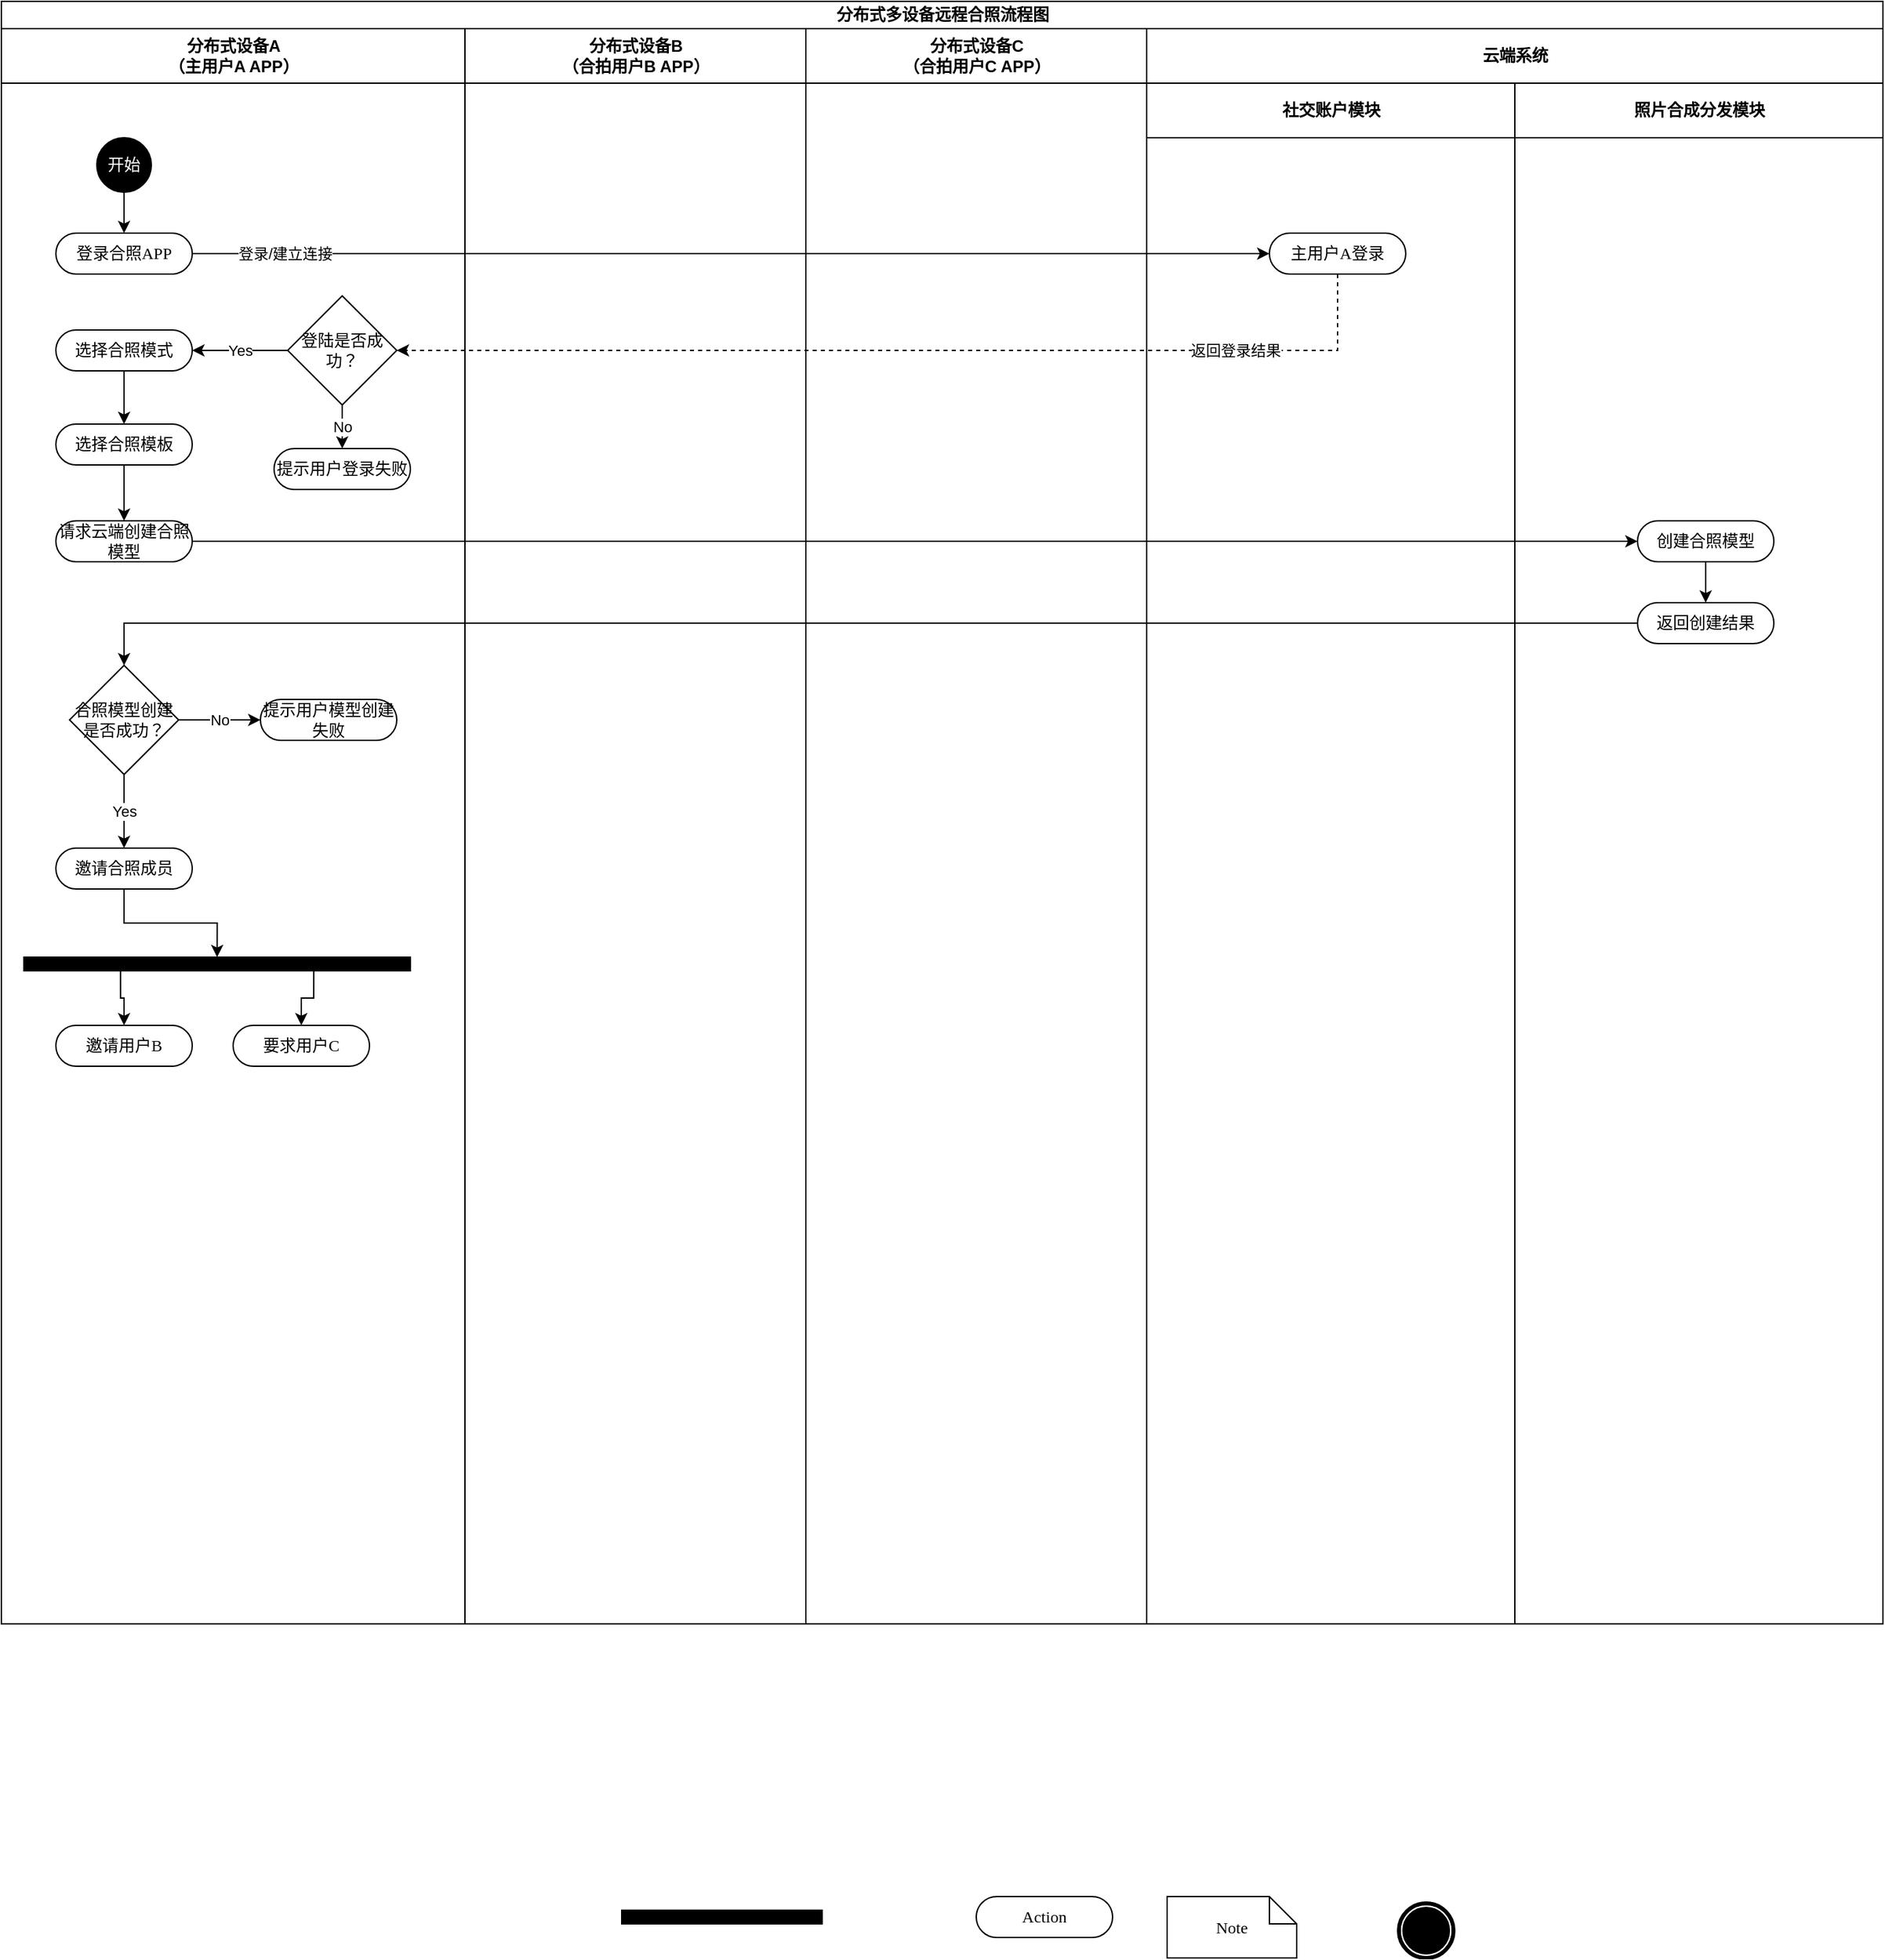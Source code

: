 <mxfile version="13.5.3" type="github">
  <diagram name="Page-1" id="0783ab3e-0a74-02c8-0abd-f7b4e66b4bec">
    <mxGraphModel dx="2272" dy="794" grid="1" gridSize="10" guides="1" tooltips="1" connect="1" arrows="1" fold="1" page="1" pageScale="1" pageWidth="850" pageHeight="1100" background="#ffffff" math="0" shadow="0">
      <root>
        <mxCell id="0" />
        <mxCell id="1" parent="0" />
        <mxCell id="1c1d494c118603dd-1" value="分布式多设备远程合照流程图" style="swimlane;html=1;childLayout=stackLayout;startSize=20;rounded=0;shadow=0;comic=0;labelBackgroundColor=none;strokeWidth=1;fontFamily=Verdana;fontSize=12;align=center;" parent="1" vertex="1">
          <mxGeometry x="-30" y="20" width="1380" height="1190" as="geometry" />
        </mxCell>
        <mxCell id="RcqD7VYJ0ZPKt785OFSW-45" style="edgeStyle=orthogonalEdgeStyle;rounded=0;orthogonalLoop=1;jettySize=auto;html=1;exitX=1;exitY=0.5;exitDx=0;exitDy=0;entryX=0;entryY=0.5;entryDx=0;entryDy=0;" edge="1" parent="1c1d494c118603dd-1" source="RcqD7VYJ0ZPKt785OFSW-37" target="RcqD7VYJ0ZPKt785OFSW-43">
          <mxGeometry relative="1" as="geometry">
            <mxPoint x="140" y="386" as="sourcePoint" />
          </mxGeometry>
        </mxCell>
        <mxCell id="RcqD7VYJ0ZPKt785OFSW-49" style="edgeStyle=orthogonalEdgeStyle;rounded=0;orthogonalLoop=1;jettySize=auto;html=1;exitX=0;exitY=0.5;exitDx=0;exitDy=0;entryX=0.5;entryY=0;entryDx=0;entryDy=0;" edge="1" parent="1c1d494c118603dd-1" source="RcqD7VYJ0ZPKt785OFSW-47" target="RcqD7VYJ0ZPKt785OFSW-44">
          <mxGeometry relative="1" as="geometry" />
        </mxCell>
        <mxCell id="1c1d494c118603dd-2" value="分布式设备A&lt;br&gt;（主用户A APP）" style="swimlane;html=1;startSize=40;" parent="1c1d494c118603dd-1" vertex="1">
          <mxGeometry y="20" width="340" height="1170" as="geometry" />
        </mxCell>
        <mxCell id="RcqD7VYJ0ZPKt785OFSW-34" value="登录合照APP" style="rounded=1;whiteSpace=wrap;html=1;shadow=0;comic=0;labelBackgroundColor=none;strokeWidth=1;fontFamily=Verdana;fontSize=12;align=center;arcSize=50;" vertex="1" parent="1c1d494c118603dd-2">
          <mxGeometry x="40" y="150" width="100" height="30" as="geometry" />
        </mxCell>
        <mxCell id="RcqD7VYJ0ZPKt785OFSW-38" style="edgeStyle=orthogonalEdgeStyle;rounded=0;orthogonalLoop=1;jettySize=auto;html=1;exitX=0.5;exitY=1;exitDx=0;exitDy=0;entryX=0.5;entryY=0;entryDx=0;entryDy=0;" edge="1" parent="1c1d494c118603dd-2" source="60571a20871a0731-4" target="RcqD7VYJ0ZPKt785OFSW-34">
          <mxGeometry relative="1" as="geometry" />
        </mxCell>
        <mxCell id="60571a20871a0731-4" value="&lt;font color=&quot;#ffffff&quot;&gt;开始&lt;/font&gt;" style="ellipse;whiteSpace=wrap;html=1;rounded=0;shadow=0;comic=0;labelBackgroundColor=none;strokeWidth=1;fillColor=#000000;fontFamily=Verdana;fontSize=12;align=center;" parent="1c1d494c118603dd-2" vertex="1">
          <mxGeometry x="70" y="80" width="40" height="40" as="geometry" />
        </mxCell>
        <mxCell id="RcqD7VYJ0ZPKt785OFSW-51" value="No" style="edgeStyle=orthogonalEdgeStyle;rounded=0;orthogonalLoop=1;jettySize=auto;html=1;exitX=1;exitY=0.5;exitDx=0;exitDy=0;entryX=0;entryY=0.5;entryDx=0;entryDy=0;" edge="1" parent="1c1d494c118603dd-2" source="RcqD7VYJ0ZPKt785OFSW-44" target="RcqD7VYJ0ZPKt785OFSW-50">
          <mxGeometry relative="1" as="geometry" />
        </mxCell>
        <mxCell id="RcqD7VYJ0ZPKt785OFSW-52" value="Yes" style="edgeStyle=orthogonalEdgeStyle;rounded=0;orthogonalLoop=1;jettySize=auto;html=1;exitX=0.5;exitY=1;exitDx=0;exitDy=0;entryX=0.5;entryY=0;entryDx=0;entryDy=0;" edge="1" parent="1c1d494c118603dd-2" source="RcqD7VYJ0ZPKt785OFSW-44" target="RcqD7VYJ0ZPKt785OFSW-42">
          <mxGeometry relative="1" as="geometry" />
        </mxCell>
        <mxCell id="RcqD7VYJ0ZPKt785OFSW-44" value="合照模型创建是否成功？" style="rhombus;whiteSpace=wrap;html=1;" vertex="1" parent="1c1d494c118603dd-2">
          <mxGeometry x="50" y="467" width="80" height="80" as="geometry" />
        </mxCell>
        <mxCell id="RcqD7VYJ0ZPKt785OFSW-54" style="edgeStyle=orthogonalEdgeStyle;rounded=0;orthogonalLoop=1;jettySize=auto;html=1;exitX=0.5;exitY=1;exitDx=0;exitDy=0;entryX=0.5;entryY=0;entryDx=0;entryDy=0;" edge="1" parent="1c1d494c118603dd-2" source="RcqD7VYJ0ZPKt785OFSW-42" target="RcqD7VYJ0ZPKt785OFSW-53">
          <mxGeometry relative="1" as="geometry" />
        </mxCell>
        <mxCell id="RcqD7VYJ0ZPKt785OFSW-42" value="邀请合照成员" style="rounded=1;whiteSpace=wrap;html=1;shadow=0;comic=0;labelBackgroundColor=none;strokeWidth=1;fontFamily=Verdana;fontSize=12;align=center;arcSize=50;" vertex="1" parent="1c1d494c118603dd-2">
          <mxGeometry x="40" y="601" width="100" height="30" as="geometry" />
        </mxCell>
        <mxCell id="RcqD7VYJ0ZPKt785OFSW-73" style="edgeStyle=orthogonalEdgeStyle;rounded=0;orthogonalLoop=1;jettySize=auto;html=1;exitX=0.5;exitY=1;exitDx=0;exitDy=0;entryX=0.5;entryY=0;entryDx=0;entryDy=0;" edge="1" parent="1c1d494c118603dd-2" source="RcqD7VYJ0ZPKt785OFSW-65" target="RcqD7VYJ0ZPKt785OFSW-36">
          <mxGeometry relative="1" as="geometry" />
        </mxCell>
        <mxCell id="RcqD7VYJ0ZPKt785OFSW-65" value="选择合照模式" style="rounded=1;whiteSpace=wrap;html=1;shadow=0;comic=0;labelBackgroundColor=none;strokeWidth=1;fontFamily=Verdana;fontSize=12;align=center;arcSize=50;" vertex="1" parent="1c1d494c118603dd-2">
          <mxGeometry x="40" y="221" width="100" height="30" as="geometry" />
        </mxCell>
        <mxCell id="RcqD7VYJ0ZPKt785OFSW-74" style="edgeStyle=orthogonalEdgeStyle;rounded=0;orthogonalLoop=1;jettySize=auto;html=1;exitX=0.5;exitY=1;exitDx=0;exitDy=0;entryX=0.5;entryY=0;entryDx=0;entryDy=0;" edge="1" parent="1c1d494c118603dd-2" source="RcqD7VYJ0ZPKt785OFSW-36" target="RcqD7VYJ0ZPKt785OFSW-37">
          <mxGeometry relative="1" as="geometry" />
        </mxCell>
        <mxCell id="RcqD7VYJ0ZPKt785OFSW-36" value="选择合照模板" style="rounded=1;whiteSpace=wrap;html=1;shadow=0;comic=0;labelBackgroundColor=none;strokeWidth=1;fontFamily=Verdana;fontSize=12;align=center;arcSize=50;" vertex="1" parent="1c1d494c118603dd-2">
          <mxGeometry x="40" y="290" width="100" height="30" as="geometry" />
        </mxCell>
        <mxCell id="RcqD7VYJ0ZPKt785OFSW-37" value="请求云端创建合照模型" style="rounded=1;whiteSpace=wrap;html=1;shadow=0;comic=0;labelBackgroundColor=none;strokeWidth=1;fontFamily=Verdana;fontSize=12;align=center;arcSize=50;" vertex="1" parent="1c1d494c118603dd-2">
          <mxGeometry x="40" y="361" width="100" height="30" as="geometry" />
        </mxCell>
        <mxCell id="RcqD7VYJ0ZPKt785OFSW-56" value="邀请用户B" style="rounded=1;whiteSpace=wrap;html=1;shadow=0;comic=0;labelBackgroundColor=none;strokeWidth=1;fontFamily=Verdana;fontSize=12;align=center;arcSize=50;" vertex="1" parent="1c1d494c118603dd-2">
          <mxGeometry x="40" y="731" width="100" height="30" as="geometry" />
        </mxCell>
        <mxCell id="RcqD7VYJ0ZPKt785OFSW-55" value="要求用户C" style="rounded=1;whiteSpace=wrap;html=1;shadow=0;comic=0;labelBackgroundColor=none;strokeWidth=1;fontFamily=Verdana;fontSize=12;align=center;arcSize=50;" vertex="1" parent="1c1d494c118603dd-2">
          <mxGeometry x="170" y="731" width="100" height="30" as="geometry" />
        </mxCell>
        <mxCell id="RcqD7VYJ0ZPKt785OFSW-50" value="提示用户模型创建失败" style="rounded=1;whiteSpace=wrap;html=1;shadow=0;comic=0;labelBackgroundColor=none;strokeWidth=1;fontFamily=Verdana;fontSize=12;align=center;arcSize=50;" vertex="1" parent="1c1d494c118603dd-2">
          <mxGeometry x="190" y="492" width="100" height="30" as="geometry" />
        </mxCell>
        <mxCell id="RcqD7VYJ0ZPKt785OFSW-75" style="edgeStyle=orthogonalEdgeStyle;rounded=0;orthogonalLoop=1;jettySize=auto;html=1;exitX=0.25;exitY=1;exitDx=0;exitDy=0;" edge="1" parent="1c1d494c118603dd-2" source="RcqD7VYJ0ZPKt785OFSW-53" target="RcqD7VYJ0ZPKt785OFSW-56">
          <mxGeometry relative="1" as="geometry" />
        </mxCell>
        <mxCell id="RcqD7VYJ0ZPKt785OFSW-76" style="edgeStyle=orthogonalEdgeStyle;rounded=0;orthogonalLoop=1;jettySize=auto;html=1;exitX=0.75;exitY=1;exitDx=0;exitDy=0;" edge="1" parent="1c1d494c118603dd-2" source="RcqD7VYJ0ZPKt785OFSW-53" target="RcqD7VYJ0ZPKt785OFSW-55">
          <mxGeometry relative="1" as="geometry" />
        </mxCell>
        <mxCell id="RcqD7VYJ0ZPKt785OFSW-53" value="" style="whiteSpace=wrap;html=1;rounded=0;shadow=0;comic=0;labelBackgroundColor=none;strokeWidth=1;fillColor=#000000;fontFamily=Verdana;fontSize=12;align=center;rotation=0;" vertex="1" parent="1c1d494c118603dd-2">
          <mxGeometry x="16.5" y="681" width="283.5" height="10" as="geometry" />
        </mxCell>
        <mxCell id="RcqD7VYJ0ZPKt785OFSW-70" value="Yes" style="edgeStyle=orthogonalEdgeStyle;rounded=0;orthogonalLoop=1;jettySize=auto;html=1;exitX=0;exitY=0.5;exitDx=0;exitDy=0;" edge="1" parent="1c1d494c118603dd-2" source="RcqD7VYJ0ZPKt785OFSW-69" target="RcqD7VYJ0ZPKt785OFSW-65">
          <mxGeometry relative="1" as="geometry" />
        </mxCell>
        <mxCell id="RcqD7VYJ0ZPKt785OFSW-72" value="No" style="edgeStyle=orthogonalEdgeStyle;rounded=0;orthogonalLoop=1;jettySize=auto;html=1;exitX=0.5;exitY=1;exitDx=0;exitDy=0;entryX=0.5;entryY=0;entryDx=0;entryDy=0;" edge="1" parent="1c1d494c118603dd-2" source="RcqD7VYJ0ZPKt785OFSW-69" target="RcqD7VYJ0ZPKt785OFSW-71">
          <mxGeometry relative="1" as="geometry" />
        </mxCell>
        <mxCell id="RcqD7VYJ0ZPKt785OFSW-69" value="登陆是否成功？" style="rhombus;whiteSpace=wrap;html=1;" vertex="1" parent="1c1d494c118603dd-2">
          <mxGeometry x="210" y="196" width="80" height="80" as="geometry" />
        </mxCell>
        <mxCell id="RcqD7VYJ0ZPKt785OFSW-71" value="提示用户登录失败" style="rounded=1;whiteSpace=wrap;html=1;shadow=0;comic=0;labelBackgroundColor=none;strokeWidth=1;fontFamily=Verdana;fontSize=12;align=center;arcSize=50;" vertex="1" parent="1c1d494c118603dd-2">
          <mxGeometry x="200" y="308" width="100" height="30" as="geometry" />
        </mxCell>
        <mxCell id="1c1d494c118603dd-3" value="分布式设备B&lt;br&gt;（合拍用户B APP）" style="swimlane;html=1;startSize=40;" parent="1c1d494c118603dd-1" vertex="1">
          <mxGeometry x="340" y="20" width="250" height="1170" as="geometry" />
        </mxCell>
        <mxCell id="1c1d494c118603dd-4" value="分布式设备C&lt;br&gt;（合拍用户C APP）" style="swimlane;html=1;startSize=40;" parent="1c1d494c118603dd-1" vertex="1">
          <mxGeometry x="590" y="20" width="250" height="1170" as="geometry" />
        </mxCell>
        <mxCell id="RcqD7VYJ0ZPKt785OFSW-1" value="云端系统" style="swimlane;html=1;startSize=40;" vertex="1" parent="1c1d494c118603dd-1">
          <mxGeometry x="840" y="20" width="540" height="1170" as="geometry" />
        </mxCell>
        <mxCell id="RcqD7VYJ0ZPKt785OFSW-57" value="社交账户模块" style="swimlane;html=1;startSize=40;" vertex="1" parent="RcqD7VYJ0ZPKt785OFSW-1">
          <mxGeometry y="40" width="270" height="1130" as="geometry" />
        </mxCell>
        <mxCell id="RcqD7VYJ0ZPKt785OFSW-62" value="主用户A登录" style="rounded=1;whiteSpace=wrap;html=1;shadow=0;comic=0;labelBackgroundColor=none;strokeWidth=1;fontFamily=Verdana;fontSize=12;align=center;arcSize=50;" vertex="1" parent="RcqD7VYJ0ZPKt785OFSW-57">
          <mxGeometry x="90" y="110" width="100" height="30" as="geometry" />
        </mxCell>
        <mxCell id="RcqD7VYJ0ZPKt785OFSW-61" value="照片合成分发模块" style="swimlane;html=1;startSize=40;" vertex="1" parent="RcqD7VYJ0ZPKt785OFSW-1">
          <mxGeometry x="270" y="40" width="270" height="1130" as="geometry" />
        </mxCell>
        <mxCell id="RcqD7VYJ0ZPKt785OFSW-48" style="edgeStyle=orthogonalEdgeStyle;rounded=0;orthogonalLoop=1;jettySize=auto;html=1;exitX=0.5;exitY=1;exitDx=0;exitDy=0;entryX=0.5;entryY=0;entryDx=0;entryDy=0;" edge="1" parent="RcqD7VYJ0ZPKt785OFSW-61" source="RcqD7VYJ0ZPKt785OFSW-43" target="RcqD7VYJ0ZPKt785OFSW-47">
          <mxGeometry relative="1" as="geometry" />
        </mxCell>
        <mxCell id="RcqD7VYJ0ZPKt785OFSW-43" value="创建合照模型" style="rounded=1;whiteSpace=wrap;html=1;shadow=0;comic=0;labelBackgroundColor=none;strokeWidth=1;fontFamily=Verdana;fontSize=12;align=center;arcSize=50;" vertex="1" parent="RcqD7VYJ0ZPKt785OFSW-61">
          <mxGeometry x="90" y="321" width="100" height="30" as="geometry" />
        </mxCell>
        <mxCell id="RcqD7VYJ0ZPKt785OFSW-47" value="返回创建结果" style="rounded=1;whiteSpace=wrap;html=1;shadow=0;comic=0;labelBackgroundColor=none;strokeWidth=1;fontFamily=Verdana;fontSize=12;align=center;arcSize=50;" vertex="1" parent="RcqD7VYJ0ZPKt785OFSW-61">
          <mxGeometry x="90" y="381" width="100" height="30" as="geometry" />
        </mxCell>
        <mxCell id="RcqD7VYJ0ZPKt785OFSW-63" style="edgeStyle=orthogonalEdgeStyle;rounded=0;orthogonalLoop=1;jettySize=auto;html=1;exitX=1;exitY=0.5;exitDx=0;exitDy=0;entryX=0;entryY=0.5;entryDx=0;entryDy=0;" edge="1" parent="1c1d494c118603dd-1" source="RcqD7VYJ0ZPKt785OFSW-34" target="RcqD7VYJ0ZPKt785OFSW-62">
          <mxGeometry relative="1" as="geometry" />
        </mxCell>
        <mxCell id="RcqD7VYJ0ZPKt785OFSW-66" value="登录/建立连接" style="edgeLabel;html=1;align=center;verticalAlign=middle;resizable=0;points=[];" vertex="1" connectable="0" parent="RcqD7VYJ0ZPKt785OFSW-63">
          <mxGeometry x="-0.828" relative="1" as="geometry">
            <mxPoint as="offset" />
          </mxGeometry>
        </mxCell>
        <mxCell id="RcqD7VYJ0ZPKt785OFSW-64" style="edgeStyle=orthogonalEdgeStyle;rounded=0;orthogonalLoop=1;jettySize=auto;html=1;exitX=0.5;exitY=1;exitDx=0;exitDy=0;entryX=1;entryY=0.5;entryDx=0;entryDy=0;dashed=1;" edge="1" parent="1c1d494c118603dd-1" source="RcqD7VYJ0ZPKt785OFSW-62" target="RcqD7VYJ0ZPKt785OFSW-69">
          <mxGeometry relative="1" as="geometry">
            <mxPoint x="300" y="256" as="targetPoint" />
          </mxGeometry>
        </mxCell>
        <mxCell id="RcqD7VYJ0ZPKt785OFSW-68" value="返回登录结果" style="edgeLabel;html=1;align=center;verticalAlign=middle;resizable=0;points=[];" vertex="1" connectable="0" parent="RcqD7VYJ0ZPKt785OFSW-64">
          <mxGeometry x="-0.647" relative="1" as="geometry">
            <mxPoint as="offset" />
          </mxGeometry>
        </mxCell>
        <mxCell id="1c1d494c118603dd-26" value="Note" style="shape=note;whiteSpace=wrap;html=1;rounded=0;shadow=0;comic=0;labelBackgroundColor=none;strokeWidth=1;fontFamily=Verdana;fontSize=12;align=center;size=20;" parent="1" vertex="1">
          <mxGeometry x="825" y="1410" width="95" height="45" as="geometry" />
        </mxCell>
        <mxCell id="RcqD7VYJ0ZPKt785OFSW-30" value="Action" style="rounded=1;whiteSpace=wrap;html=1;shadow=0;comic=0;labelBackgroundColor=none;strokeWidth=1;fontFamily=Verdana;fontSize=12;align=center;arcSize=50;" vertex="1" parent="1">
          <mxGeometry x="685" y="1410" width="100" height="30" as="geometry" />
        </mxCell>
        <mxCell id="RcqD7VYJ0ZPKt785OFSW-31" value="" style="shape=mxgraph.bpmn.shape;html=1;verticalLabelPosition=bottom;labelBackgroundColor=#ffffff;verticalAlign=top;perimeter=ellipsePerimeter;outline=end;symbol=terminate;rounded=0;shadow=0;comic=0;strokeWidth=1;fontFamily=Verdana;fontSize=12;align=center;" vertex="1" parent="1">
          <mxGeometry x="995" y="1415" width="40" height="40" as="geometry" />
        </mxCell>
        <mxCell id="RcqD7VYJ0ZPKt785OFSW-32" value="" style="whiteSpace=wrap;html=1;rounded=0;shadow=0;comic=0;labelBackgroundColor=none;strokeWidth=1;fillColor=#000000;fontFamily=Verdana;fontSize=12;align=center;rotation=0;" vertex="1" parent="1">
          <mxGeometry x="425" y="1420" width="147" height="10" as="geometry" />
        </mxCell>
      </root>
    </mxGraphModel>
  </diagram>
</mxfile>
